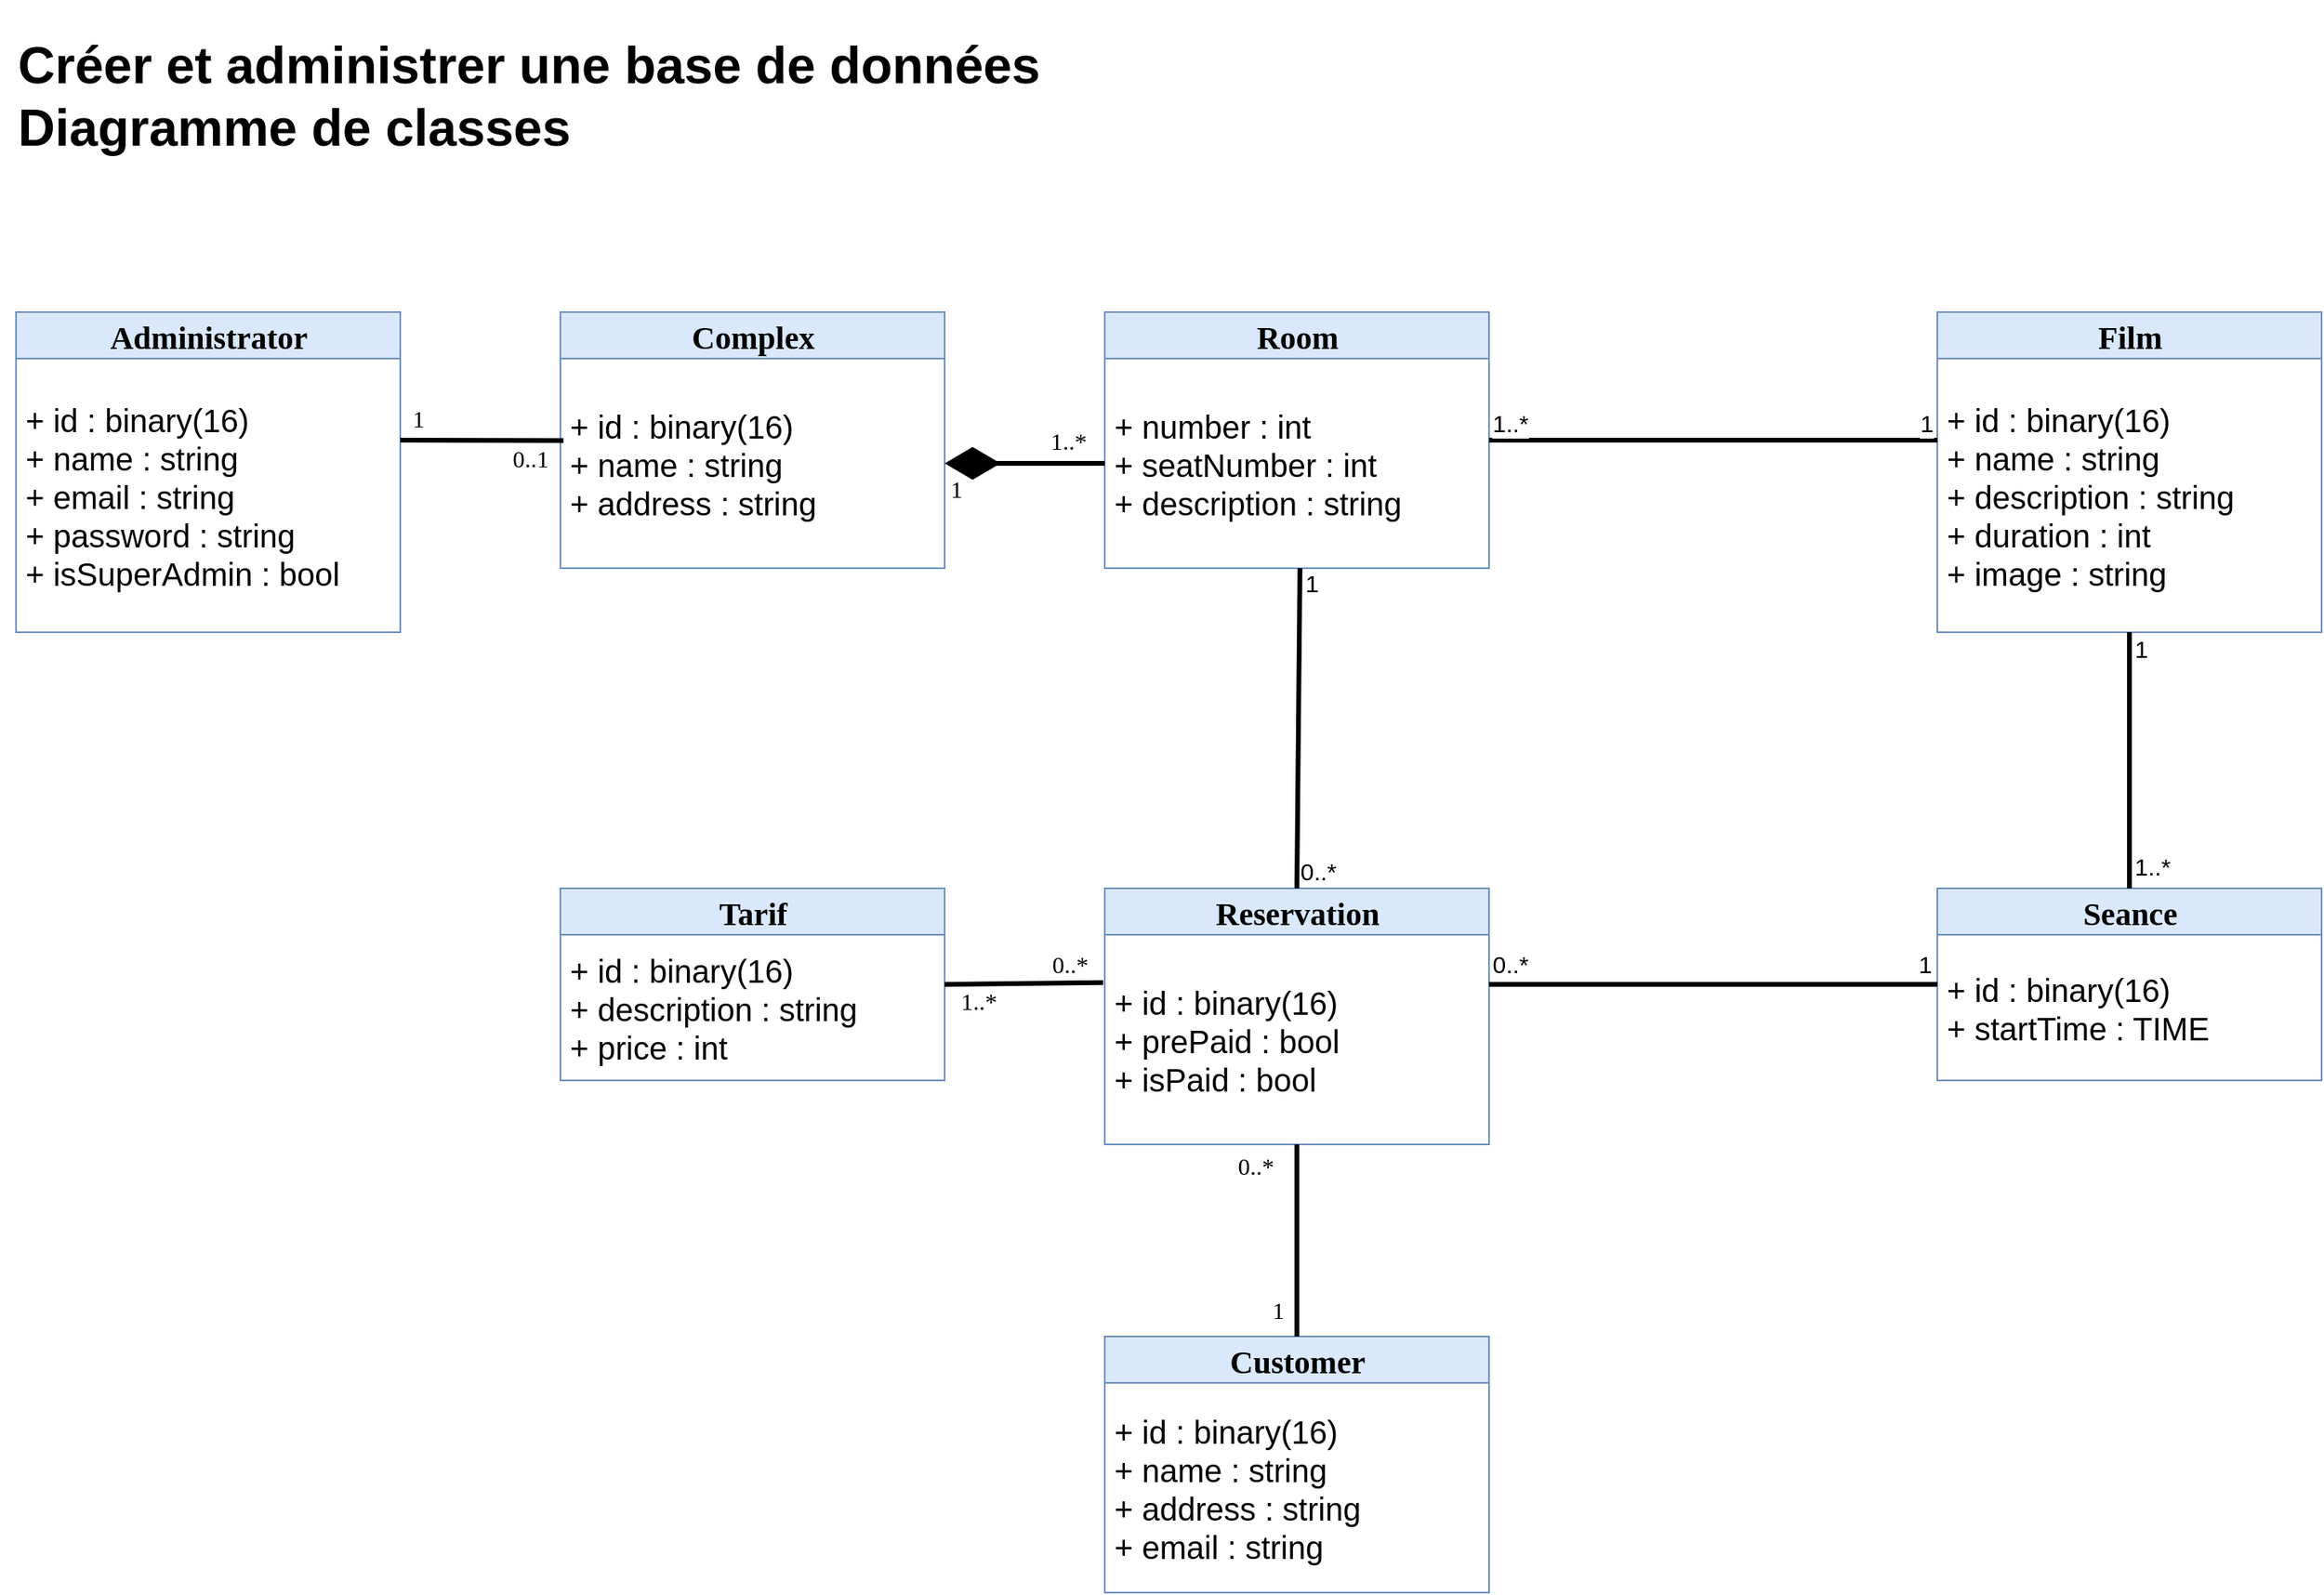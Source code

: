 <mxfile version="16.5.1" type="device"><diagram id="C5RBs43oDa-KdzZeNtuy" name="Page-1"><mxGraphModel dx="1422" dy="857" grid="1" gridSize="10" guides="1" tooltips="1" connect="1" arrows="1" fold="1" page="1" pageScale="1" pageWidth="1654" pageHeight="1169" math="0" shadow="0"><root><mxCell id="WIyWlLk6GJQsqaUBKTNV-0"/><mxCell id="WIyWlLk6GJQsqaUBKTNV-1" parent="WIyWlLk6GJQsqaUBKTNV-0"/><mxCell id="XDAKO-E1RR7IQrnkAapr-0" value="Administrator" style="swimlane;fontStyle=1;align=center;verticalAlign=middle;childLayout=stackLayout;horizontal=1;startSize=29;horizontalStack=0;resizeParent=1;resizeParentMax=0;resizeLast=0;collapsible=0;marginBottom=0;html=1;fillColor=#dae8fc;strokeColor=#6c8ebf;fontFamily=Lucida Console;fontSize=20;" parent="WIyWlLk6GJQsqaUBKTNV-1" vertex="1"><mxGeometry x="40" y="200" width="240" height="200" as="geometry"/></mxCell><mxCell id="XDAKO-E1RR7IQrnkAapr-2" value="+ id : binary(16)&lt;br style=&quot;font-size: 20px;&quot;&gt;+ name : string&lt;br style=&quot;font-size: 20px;&quot;&gt;+ email : string&lt;br style=&quot;font-size: 20px;&quot;&gt;+ password : string&lt;br style=&quot;font-size: 20px;&quot;&gt;+ isSuperAdmin : bool" style="text;html=1;strokeColor=none;fillColor=none;align=left;verticalAlign=middle;spacingLeft=4;spacingRight=4;overflow=hidden;rotatable=0;points=[[0,0.5],[1,0.5]];portConstraint=eastwest;fontSize=20;" parent="XDAKO-E1RR7IQrnkAapr-0" vertex="1"><mxGeometry y="29" width="240" height="171" as="geometry"/></mxCell><mxCell id="XDAKO-E1RR7IQrnkAapr-3" value="Complex" style="swimlane;fontStyle=1;align=center;verticalAlign=middle;childLayout=stackLayout;horizontal=1;startSize=29;horizontalStack=0;resizeParent=1;resizeParentMax=0;resizeLast=0;collapsible=0;marginBottom=0;html=1;fillColor=#dae8fc;strokeColor=#6c8ebf;fontFamily=Lucida Console;fontSize=20;" parent="WIyWlLk6GJQsqaUBKTNV-1" vertex="1"><mxGeometry x="380" y="200" width="240" height="160" as="geometry"/></mxCell><mxCell id="XDAKO-E1RR7IQrnkAapr-4" value="+ id : binary(16)&lt;br style=&quot;font-size: 20px;&quot;&gt;+ name : string&lt;br style=&quot;font-size: 20px;&quot;&gt;+ address : string" style="text;html=1;strokeColor=none;fillColor=none;align=left;verticalAlign=middle;spacingLeft=4;spacingRight=4;overflow=hidden;rotatable=0;points=[[0,0.5],[1,0.5]];portConstraint=eastwest;fontSize=20;" parent="XDAKO-E1RR7IQrnkAapr-3" vertex="1"><mxGeometry y="29" width="240" height="131" as="geometry"/></mxCell><mxCell id="XDAKO-E1RR7IQrnkAapr-5" value="Room" style="swimlane;fontStyle=1;align=center;verticalAlign=middle;childLayout=stackLayout;horizontal=1;startSize=29;horizontalStack=0;resizeParent=1;resizeParentMax=0;resizeLast=0;collapsible=0;marginBottom=0;html=1;fillColor=#dae8fc;strokeColor=#6c8ebf;fontFamily=Lucida Console;fontSize=20;" parent="WIyWlLk6GJQsqaUBKTNV-1" vertex="1"><mxGeometry x="720" y="200" width="240" height="160" as="geometry"/></mxCell><mxCell id="XDAKO-E1RR7IQrnkAapr-6" value="+ number : int&lt;br style=&quot;font-size: 20px&quot;&gt;+ seatNumber : int&lt;br style=&quot;font-size: 20px&quot;&gt;+ description : string" style="text;html=1;strokeColor=none;fillColor=none;align=left;verticalAlign=middle;spacingLeft=4;spacingRight=4;overflow=hidden;rotatable=0;points=[[0,0.5],[1,0.5]];portConstraint=eastwest;fontSize=20;" parent="XDAKO-E1RR7IQrnkAapr-5" vertex="1"><mxGeometry y="29" width="240" height="131" as="geometry"/></mxCell><mxCell id="XDAKO-E1RR7IQrnkAapr-7" value="Seance" style="swimlane;fontStyle=1;align=center;verticalAlign=middle;childLayout=stackLayout;horizontal=1;startSize=29;horizontalStack=0;resizeParent=1;resizeParentMax=0;resizeLast=0;collapsible=0;marginBottom=0;html=1;fillColor=#dae8fc;strokeColor=#6c8ebf;fontFamily=Lucida Console;fontSize=20;" parent="WIyWlLk6GJQsqaUBKTNV-1" vertex="1"><mxGeometry x="1240" y="560" width="240" height="120" as="geometry"/></mxCell><mxCell id="XDAKO-E1RR7IQrnkAapr-8" value="+ id : binary(16)&lt;br style=&quot;font-size: 20px;&quot;&gt;+ startTime : TIME" style="text;html=1;strokeColor=none;fillColor=none;align=left;verticalAlign=middle;spacingLeft=4;spacingRight=4;overflow=hidden;rotatable=0;points=[[0,0.5],[1,0.5]];portConstraint=eastwest;fontSize=20;" parent="XDAKO-E1RR7IQrnkAapr-7" vertex="1"><mxGeometry y="29" width="240" height="91" as="geometry"/></mxCell><mxCell id="XDAKO-E1RR7IQrnkAapr-9" value="Film" style="swimlane;fontStyle=1;align=center;verticalAlign=middle;childLayout=stackLayout;horizontal=1;startSize=29;horizontalStack=0;resizeParent=1;resizeParentMax=0;resizeLast=0;collapsible=0;marginBottom=0;html=1;fillColor=#dae8fc;strokeColor=#6c8ebf;fontFamily=Lucida Console;fontSize=20;" parent="WIyWlLk6GJQsqaUBKTNV-1" vertex="1"><mxGeometry x="1240" y="200" width="240" height="200" as="geometry"/></mxCell><mxCell id="XDAKO-E1RR7IQrnkAapr-10" value="+ id : binary(16)&lt;br style=&quot;font-size: 20px;&quot;&gt;+ name : string&lt;br style=&quot;font-size: 20px;&quot;&gt;+ description : string&lt;br style=&quot;font-size: 20px;&quot;&gt;+ duration : int&lt;br style=&quot;font-size: 20px;&quot;&gt;+ image : string" style="text;html=1;strokeColor=none;fillColor=none;align=left;verticalAlign=middle;spacingLeft=4;spacingRight=4;overflow=hidden;rotatable=0;points=[[0,0.5],[1,0.5]];portConstraint=eastwest;fontSize=20;" parent="XDAKO-E1RR7IQrnkAapr-9" vertex="1"><mxGeometry y="29" width="240" height="171" as="geometry"/></mxCell><mxCell id="XDAKO-E1RR7IQrnkAapr-11" value="Tarif" style="swimlane;fontStyle=1;align=center;verticalAlign=middle;childLayout=stackLayout;horizontal=1;startSize=29;horizontalStack=0;resizeParent=1;resizeParentMax=0;resizeLast=0;collapsible=0;marginBottom=0;html=1;fillColor=#dae8fc;strokeColor=#6c8ebf;fontFamily=Lucida Console;fontSize=20;" parent="WIyWlLk6GJQsqaUBKTNV-1" vertex="1"><mxGeometry x="380" y="560" width="240" height="120" as="geometry"/></mxCell><mxCell id="XDAKO-E1RR7IQrnkAapr-12" value="+ id : binary(16)&lt;br style=&quot;font-size: 20px;&quot;&gt;+ description : string&lt;br style=&quot;font-size: 20px;&quot;&gt;+ price : int" style="text;html=1;strokeColor=none;fillColor=none;align=left;verticalAlign=middle;spacingLeft=4;spacingRight=4;overflow=hidden;rotatable=0;points=[[0,0.5],[1,0.5]];portConstraint=eastwest;fontSize=20;" parent="XDAKO-E1RR7IQrnkAapr-11" vertex="1"><mxGeometry y="29" width="240" height="91" as="geometry"/></mxCell><mxCell id="XDAKO-E1RR7IQrnkAapr-13" value="Reservation" style="swimlane;fontStyle=1;align=center;verticalAlign=middle;childLayout=stackLayout;horizontal=1;startSize=29;horizontalStack=0;resizeParent=1;resizeParentMax=0;resizeLast=0;collapsible=0;marginBottom=0;html=1;fillColor=#dae8fc;strokeColor=#6c8ebf;fontFamily=Lucida Console;fontSize=20;" parent="WIyWlLk6GJQsqaUBKTNV-1" vertex="1"><mxGeometry x="720" y="560" width="240" height="160" as="geometry"/></mxCell><mxCell id="XDAKO-E1RR7IQrnkAapr-14" value="+ id : binary(16)&lt;br style=&quot;font-size: 20px;&quot;&gt;+ prePaid : bool&lt;br style=&quot;font-size: 20px;&quot;&gt;+ isPaid : bool" style="text;html=1;strokeColor=none;fillColor=none;align=left;verticalAlign=middle;spacingLeft=4;spacingRight=4;overflow=hidden;rotatable=0;points=[[0,0.5],[1,0.5]];portConstraint=eastwest;fontSize=20;" parent="XDAKO-E1RR7IQrnkAapr-13" vertex="1"><mxGeometry y="29" width="240" height="131" as="geometry"/></mxCell><mxCell id="XDAKO-E1RR7IQrnkAapr-15" value="Customer" style="swimlane;fontStyle=1;align=center;verticalAlign=middle;childLayout=stackLayout;horizontal=1;startSize=29;horizontalStack=0;resizeParent=1;resizeParentMax=0;resizeLast=0;collapsible=0;marginBottom=0;html=1;fillColor=#dae8fc;strokeColor=#6c8ebf;fontFamily=Lucida Console;fontSize=20;" parent="WIyWlLk6GJQsqaUBKTNV-1" vertex="1"><mxGeometry x="720" y="840" width="240" height="160" as="geometry"/></mxCell><mxCell id="XDAKO-E1RR7IQrnkAapr-16" value="+ id : binary(16)&lt;br style=&quot;font-size: 20px;&quot;&gt;+ name : string&lt;br style=&quot;font-size: 20px;&quot;&gt;+ address : string&lt;br style=&quot;font-size: 20px;&quot;&gt;+ email : string" style="text;html=1;strokeColor=none;fillColor=none;align=left;verticalAlign=middle;spacingLeft=4;spacingRight=4;overflow=hidden;rotatable=0;points=[[0,0.5],[1,0.5]];portConstraint=eastwest;fontSize=20;" parent="XDAKO-E1RR7IQrnkAapr-15" vertex="1"><mxGeometry y="29" width="240" height="131" as="geometry"/></mxCell><mxCell id="XDAKO-E1RR7IQrnkAapr-23" value="" style="endArrow=none;startArrow=none;endFill=0;startFill=0;endSize=8;html=1;verticalAlign=bottom;labelBackgroundColor=none;strokeWidth=3;rounded=1;shadow=0;sketch=0;fontFamily=Lucida Console;fontSize=20;exitX=0.5;exitY=0;exitDx=0;exitDy=0;" parent="WIyWlLk6GJQsqaUBKTNV-1" source="XDAKO-E1RR7IQrnkAapr-15" edge="1"><mxGeometry width="160" relative="1" as="geometry"><mxPoint x="740" y="770" as="sourcePoint"/><mxPoint x="840" y="720" as="targetPoint"/></mxGeometry></mxCell><mxCell id="XDAKO-E1RR7IQrnkAapr-24" value="0..*" style="edgeLabel;html=1;align=center;verticalAlign=middle;resizable=0;points=[];fontSize=15;fontFamily=Lucida Console;" parent="XDAKO-E1RR7IQrnkAapr-23" vertex="1" connectable="0"><mxGeometry x="0.757" y="-3" relative="1" as="geometry"><mxPoint x="-29" y="-2" as="offset"/></mxGeometry></mxCell><mxCell id="XDAKO-E1RR7IQrnkAapr-25" value="1" style="edgeLabel;html=1;align=center;verticalAlign=middle;resizable=0;points=[];fontSize=15;fontFamily=Lucida Console;" parent="XDAKO-E1RR7IQrnkAapr-23" vertex="1" connectable="0"><mxGeometry x="-0.648" y="1" relative="1" as="geometry"><mxPoint x="-11" y="4" as="offset"/></mxGeometry></mxCell><mxCell id="XDAKO-E1RR7IQrnkAapr-26" value="" style="endArrow=none;startArrow=none;endFill=0;startFill=0;endSize=8;html=1;verticalAlign=bottom;labelBackgroundColor=none;strokeWidth=3;rounded=1;shadow=0;sketch=0;fontFamily=Lucida Console;fontSize=20;entryX=-0.004;entryY=0.228;entryDx=0;entryDy=0;entryPerimeter=0;" parent="WIyWlLk6GJQsqaUBKTNV-1" target="XDAKO-E1RR7IQrnkAapr-14" edge="1"><mxGeometry width="160" relative="1" as="geometry"><mxPoint x="620" y="620" as="sourcePoint"/><mxPoint x="780" y="620" as="targetPoint"/></mxGeometry></mxCell><mxCell id="XDAKO-E1RR7IQrnkAapr-27" value="1..*" style="edgeLabel;html=1;align=center;verticalAlign=middle;resizable=0;points=[];fontSize=15;fontFamily=Lucida Console;" parent="XDAKO-E1RR7IQrnkAapr-26" vertex="1" connectable="0"><mxGeometry x="0.653" relative="1" as="geometry"><mxPoint x="-61" y="11" as="offset"/></mxGeometry></mxCell><mxCell id="XDAKO-E1RR7IQrnkAapr-28" value="0..*" style="edgeLabel;html=1;align=center;verticalAlign=middle;resizable=0;points=[];fontSize=15;fontFamily=Lucida Console;" parent="XDAKO-E1RR7IQrnkAapr-26" vertex="1" connectable="0"><mxGeometry x="-0.704" y="-6" relative="1" as="geometry"><mxPoint x="63" y="-19" as="offset"/></mxGeometry></mxCell><mxCell id="XDAKO-E1RR7IQrnkAapr-40" value="" style="endArrow=none;startArrow=none;endFill=0;startFill=0;endSize=8;html=1;verticalAlign=bottom;labelBackgroundColor=none;strokeWidth=3;rounded=1;shadow=0;sketch=0;fontFamily=Lucida Console;fontSize=15;exitX=1;exitY=0.298;exitDx=0;exitDy=0;exitPerimeter=0;entryX=0.008;entryY=0.391;entryDx=0;entryDy=0;entryPerimeter=0;" parent="WIyWlLk6GJQsqaUBKTNV-1" source="XDAKO-E1RR7IQrnkAapr-2" target="XDAKO-E1RR7IQrnkAapr-4" edge="1"><mxGeometry width="160" relative="1" as="geometry"><mxPoint x="270" y="280" as="sourcePoint"/><mxPoint x="430" y="280" as="targetPoint"/></mxGeometry></mxCell><mxCell id="XDAKO-E1RR7IQrnkAapr-41" value="0..1" style="edgeLabel;html=1;align=center;verticalAlign=middle;resizable=0;points=[];fontSize=15;fontFamily=Lucida Console;" parent="XDAKO-E1RR7IQrnkAapr-40" vertex="1" connectable="0"><mxGeometry x="-0.543" y="-2" relative="1" as="geometry"><mxPoint x="57" y="9" as="offset"/></mxGeometry></mxCell><mxCell id="XDAKO-E1RR7IQrnkAapr-42" value="1" style="edgeLabel;html=1;align=center;verticalAlign=middle;resizable=0;points=[];fontSize=15;fontFamily=Lucida Console;" parent="XDAKO-E1RR7IQrnkAapr-40" vertex="1" connectable="0"><mxGeometry x="0.634" y="1" relative="1" as="geometry"><mxPoint x="-73" y="-13" as="offset"/></mxGeometry></mxCell><mxCell id="XDAKO-E1RR7IQrnkAapr-43" value="" style="endArrow=none;startArrow=diamondThin;endFill=0;startFill=1;html=1;verticalAlign=bottom;labelBackgroundColor=none;strokeWidth=3;startSize=26;endSize=8;rounded=1;shadow=0;sketch=0;fontFamily=Lucida Console;fontSize=15;entryX=0;entryY=0.5;entryDx=0;entryDy=0;" parent="WIyWlLk6GJQsqaUBKTNV-1" source="XDAKO-E1RR7IQrnkAapr-4" target="XDAKO-E1RR7IQrnkAapr-6" edge="1"><mxGeometry width="160" relative="1" as="geometry"><mxPoint x="720" y="440" as="sourcePoint"/><mxPoint x="880" y="440" as="targetPoint"/></mxGeometry></mxCell><mxCell id="XDAKO-E1RR7IQrnkAapr-44" value="1..*" style="edgeLabel;html=1;align=center;verticalAlign=middle;resizable=0;points=[];fontSize=15;fontFamily=Lucida Console;" parent="XDAKO-E1RR7IQrnkAapr-43" vertex="1" connectable="0"><mxGeometry x="0.466" y="-3" relative="1" as="geometry"><mxPoint x="3" y="-18" as="offset"/></mxGeometry></mxCell><mxCell id="XDAKO-E1RR7IQrnkAapr-45" value="&lt;h1 style=&quot;text-align: left ; font-size: 32px&quot;&gt;&lt;font style=&quot;font-size: 32px&quot; face=&quot;Helvetica&quot;&gt;Créer et administrer une base de données&lt;br&gt;&lt;/font&gt;&lt;font style=&quot;font-size: 32px&quot; face=&quot;Helvetica&quot;&gt;Diagramme de classes&lt;/font&gt;&lt;/h1&gt;" style="text;strokeColor=none;fillColor=none;html=1;fontSize=24;fontStyle=1;verticalAlign=middle;align=center;fontFamily=Lucida Console;" parent="WIyWlLk6GJQsqaUBKTNV-1" vertex="1"><mxGeometry x="30" y="20" width="660" height="90" as="geometry"/></mxCell><mxCell id="XDAKO-E1RR7IQrnkAapr-46" value="1" style="edgeLabel;html=1;align=center;verticalAlign=middle;resizable=0;points=[];fontSize=15;fontFamily=Lucida Console;" parent="WIyWlLk6GJQsqaUBKTNV-1" vertex="1" connectable="0"><mxGeometry x="682.997" y="280.0" as="geometry"><mxPoint x="-56" y="30" as="offset"/></mxGeometry></mxCell><mxCell id="upQuJTswHqo61dukaBgk-0" value="" style="endArrow=none;startArrow=none;endFill=0;startFill=0;endSize=8;html=1;verticalAlign=bottom;labelBackgroundColor=none;strokeWidth=3;rounded=0;entryX=0;entryY=0.298;entryDx=0;entryDy=0;entryPerimeter=0;" edge="1" parent="WIyWlLk6GJQsqaUBKTNV-1" target="XDAKO-E1RR7IQrnkAapr-10"><mxGeometry width="160" relative="1" as="geometry"><mxPoint x="960" y="280" as="sourcePoint"/><mxPoint x="1120" y="280" as="targetPoint"/></mxGeometry></mxCell><mxCell id="upQuJTswHqo61dukaBgk-2" value="1..*" style="edgeLabel;html=1;align=center;verticalAlign=middle;resizable=0;points=[];fontSize=15;" vertex="1" connectable="0" parent="upQuJTswHqo61dukaBgk-0"><mxGeometry x="-0.893" y="-1" relative="1" as="geometry"><mxPoint x="-2" y="-12" as="offset"/></mxGeometry></mxCell><mxCell id="upQuJTswHqo61dukaBgk-3" value="1" style="edgeLabel;html=1;align=center;verticalAlign=middle;resizable=0;points=[];fontSize=15;" vertex="1" connectable="0" parent="upQuJTswHqo61dukaBgk-0"><mxGeometry x="0.871" y="-3" relative="1" as="geometry"><mxPoint x="11" y="-14" as="offset"/></mxGeometry></mxCell><mxCell id="upQuJTswHqo61dukaBgk-4" value="" style="endArrow=none;startArrow=none;endFill=0;startFill=0;endSize=8;html=1;verticalAlign=bottom;labelBackgroundColor=none;strokeWidth=3;rounded=0;fontSize=15;entryX=0.508;entryY=1;entryDx=0;entryDy=0;entryPerimeter=0;exitX=0.5;exitY=0;exitDx=0;exitDy=0;" edge="1" parent="WIyWlLk6GJQsqaUBKTNV-1" source="XDAKO-E1RR7IQrnkAapr-13" target="XDAKO-E1RR7IQrnkAapr-6"><mxGeometry width="160" relative="1" as="geometry"><mxPoint x="770" y="480" as="sourcePoint"/><mxPoint x="930" y="480" as="targetPoint"/></mxGeometry></mxCell><mxCell id="upQuJTswHqo61dukaBgk-5" value="1" style="edgeLabel;html=1;align=center;verticalAlign=middle;resizable=0;points=[];fontSize=15;" vertex="1" connectable="0" parent="upQuJTswHqo61dukaBgk-4"><mxGeometry x="0.87" relative="1" as="geometry"><mxPoint x="7" y="-4" as="offset"/></mxGeometry></mxCell><mxCell id="upQuJTswHqo61dukaBgk-6" value="0..*" style="edgeLabel;html=1;align=center;verticalAlign=middle;resizable=0;points=[];fontSize=15;" vertex="1" connectable="0" parent="upQuJTswHqo61dukaBgk-4"><mxGeometry x="-0.78" y="-1" relative="1" as="geometry"><mxPoint x="12" y="11" as="offset"/></mxGeometry></mxCell><mxCell id="upQuJTswHqo61dukaBgk-7" value="" style="endArrow=none;startArrow=none;endFill=0;startFill=0;endSize=8;html=1;verticalAlign=bottom;labelBackgroundColor=none;strokeWidth=3;rounded=0;fontSize=15;entryX=0;entryY=0.341;entryDx=0;entryDy=0;entryPerimeter=0;" edge="1" parent="WIyWlLk6GJQsqaUBKTNV-1" target="XDAKO-E1RR7IQrnkAapr-8"><mxGeometry width="160" relative="1" as="geometry"><mxPoint x="960" y="620" as="sourcePoint"/><mxPoint x="1120" y="620" as="targetPoint"/></mxGeometry></mxCell><mxCell id="upQuJTswHqo61dukaBgk-8" value="1" style="edgeLabel;html=1;align=center;verticalAlign=middle;resizable=0;points=[];fontSize=15;" vertex="1" connectable="0" parent="upQuJTswHqo61dukaBgk-7"><mxGeometry x="0.907" relative="1" as="geometry"><mxPoint x="5" y="-13" as="offset"/></mxGeometry></mxCell><mxCell id="upQuJTswHqo61dukaBgk-9" value="0..*" style="edgeLabel;html=1;align=center;verticalAlign=middle;resizable=0;points=[];fontSize=15;" vertex="1" connectable="0" parent="upQuJTswHqo61dukaBgk-7"><mxGeometry x="-0.879" y="-3" relative="1" as="geometry"><mxPoint x="-4" y="-16" as="offset"/></mxGeometry></mxCell><mxCell id="upQuJTswHqo61dukaBgk-12" value="" style="endArrow=none;startArrow=none;endFill=0;startFill=0;endSize=8;html=1;verticalAlign=bottom;labelBackgroundColor=none;strokeWidth=3;rounded=0;fontSize=15;exitX=0.5;exitY=0;exitDx=0;exitDy=0;" edge="1" parent="WIyWlLk6GJQsqaUBKTNV-1" source="XDAKO-E1RR7IQrnkAapr-7" target="XDAKO-E1RR7IQrnkAapr-10"><mxGeometry width="160" relative="1" as="geometry"><mxPoint x="1200" y="490" as="sourcePoint"/><mxPoint x="1360" y="490" as="targetPoint"/></mxGeometry></mxCell><mxCell id="upQuJTswHqo61dukaBgk-13" value="1" style="edgeLabel;html=1;align=center;verticalAlign=middle;resizable=0;points=[];fontSize=15;" vertex="1" connectable="0" parent="upQuJTswHqo61dukaBgk-12"><mxGeometry x="0.775" y="-2" relative="1" as="geometry"><mxPoint x="5" y="-8" as="offset"/></mxGeometry></mxCell><mxCell id="upQuJTswHqo61dukaBgk-14" value="1..*" style="edgeLabel;html=1;align=center;verticalAlign=middle;resizable=0;points=[];fontSize=15;" vertex="1" connectable="0" parent="upQuJTswHqo61dukaBgk-12"><mxGeometry x="-0.762" y="-1" relative="1" as="geometry"><mxPoint x="13" y="5" as="offset"/></mxGeometry></mxCell></root></mxGraphModel></diagram></mxfile>